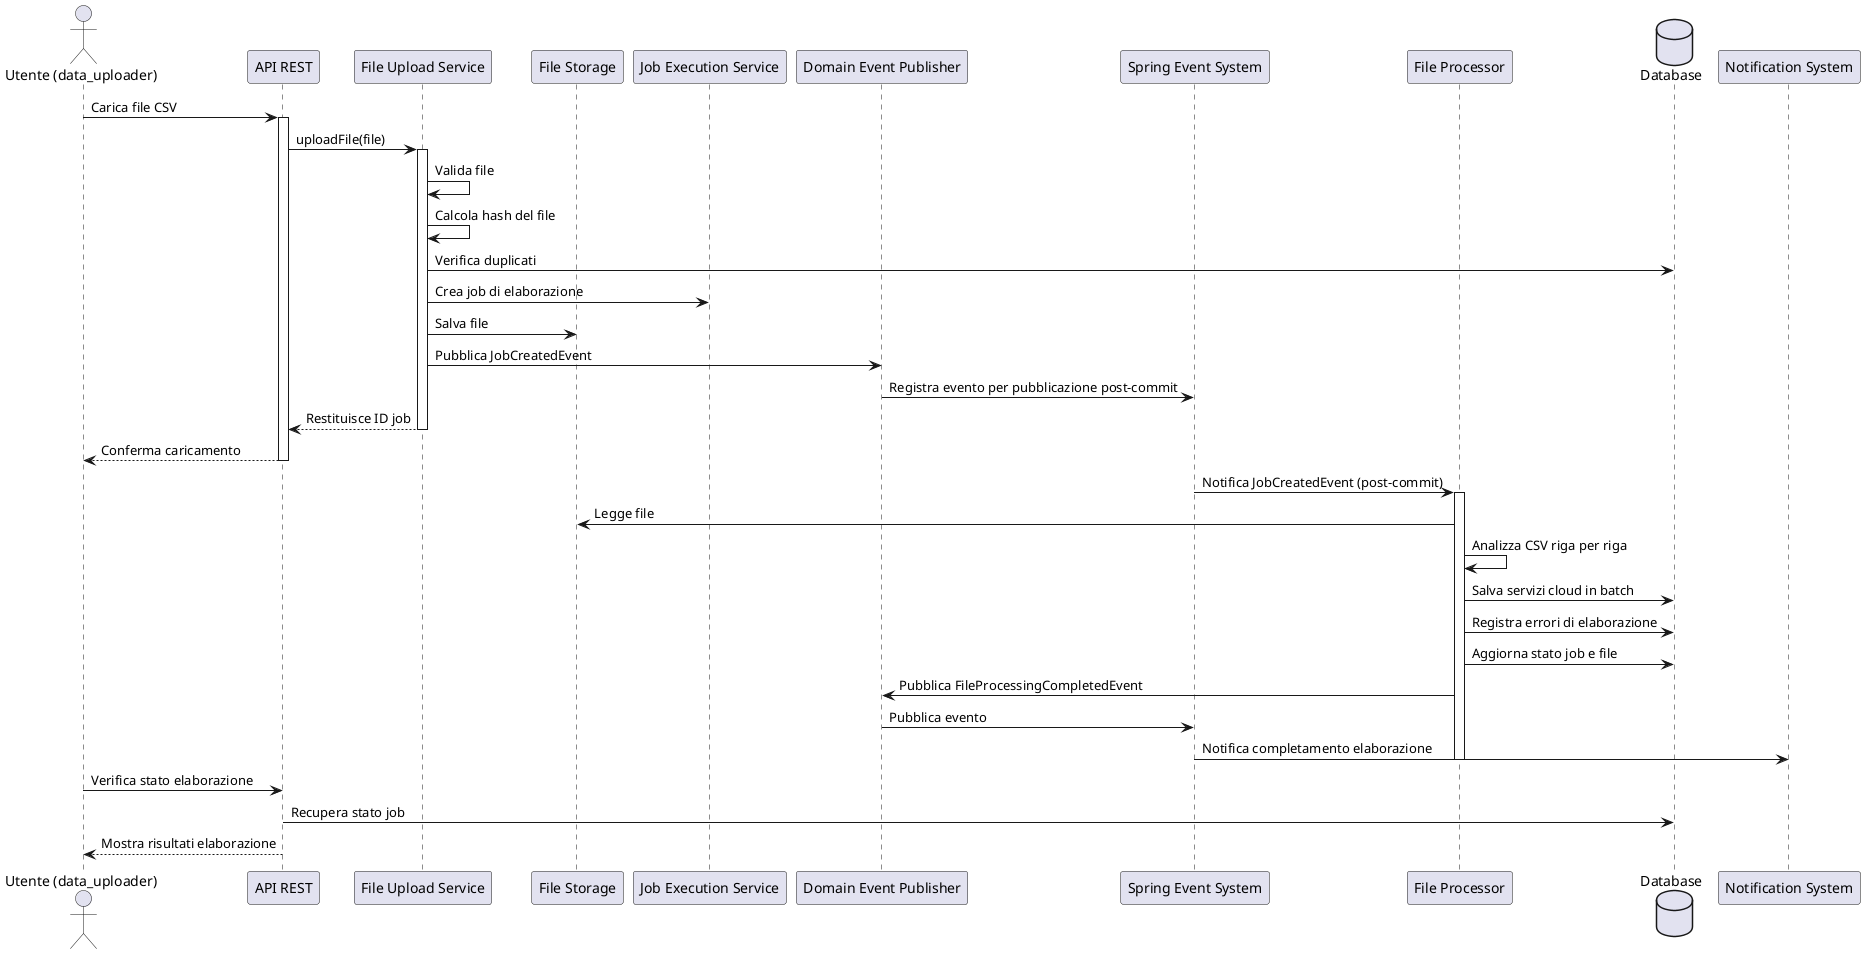 @startuml
actor "Utente (data_uploader)" as User
participant "API REST" as API
participant "File Upload Service" as UploadService
participant "File Storage" as Storage
participant "Job Execution Service" as JobService
participant "Domain Event Publisher" as EventPublisher
participant "Spring Event System" as SpringEvents
participant "File Processor" as Processor
database "Database" as DB
participant "Notification System" as Notification

User -> API: Carica file CSV
activate API
API -> UploadService: uploadFile(file)
activate UploadService

UploadService -> UploadService: Valida file
UploadService -> UploadService: Calcola hash del file
UploadService -> DB: Verifica duplicati
UploadService -> JobService: Crea job di elaborazione
UploadService -> Storage: Salva file
UploadService -> EventPublisher: Pubblica JobCreatedEvent
EventPublisher -> SpringEvents: Registra evento per pubblicazione post-commit
UploadService --> API: Restituisce ID job
deactivate UploadService
API --> User: Conferma caricamento
deactivate API

SpringEvents -> Processor: Notifica JobCreatedEvent (post-commit)
activate Processor
Processor -> Storage: Legge file
Processor -> Processor: Analizza CSV riga per riga
Processor -> DB: Salva servizi cloud in batch
Processor -> DB: Registra errori di elaborazione
Processor -> DB: Aggiorna stato job e file
Processor -> EventPublisher: Pubblica FileProcessingCompletedEvent
EventPublisher -> SpringEvents: Pubblica evento
SpringEvents -> Notification: Notifica completamento elaborazione
deactivate Processor

User -> API: Verifica stato elaborazione
API -> DB: Recupera stato job
API --> User: Mostra risultati elaborazione
@enduml